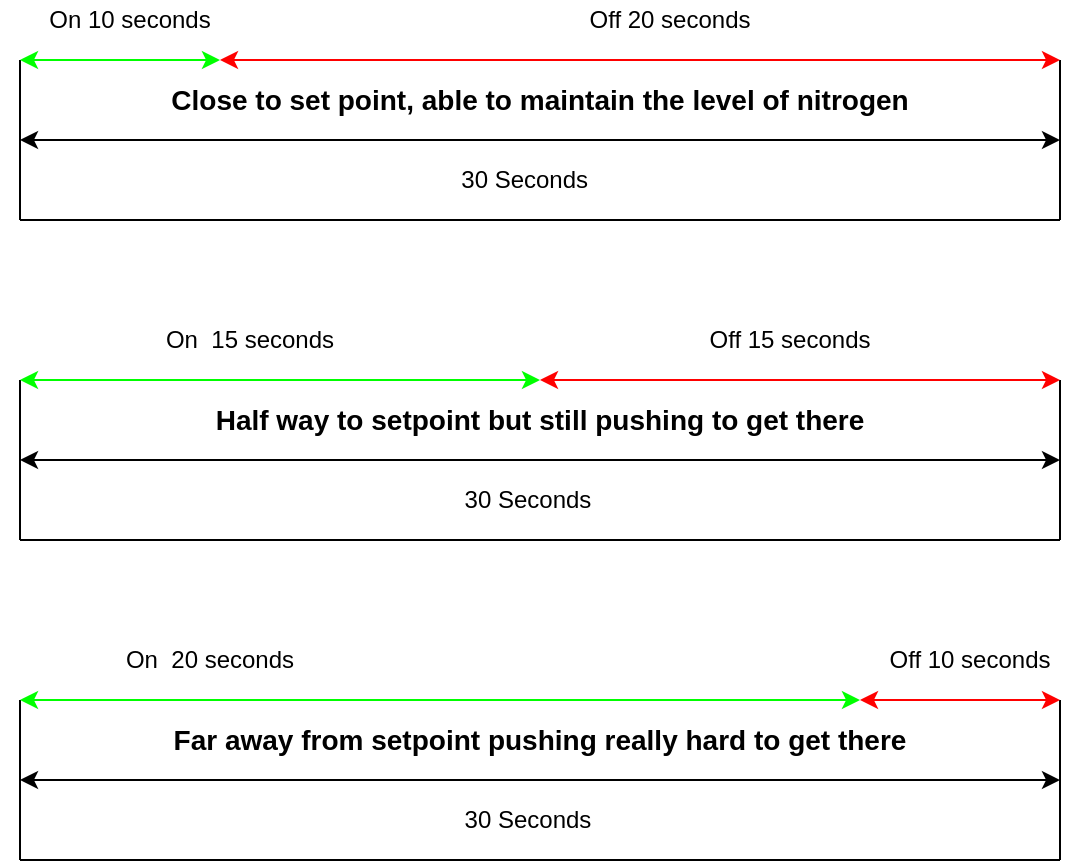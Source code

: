 <mxfile version="21.1.5" type="device">
  <diagram id="H-V0Cn4vGUxnEMWcjWYn" name="Page-1">
    <mxGraphModel dx="700" dy="322" grid="1" gridSize="10" guides="1" tooltips="1" connect="1" arrows="1" fold="1" page="1" pageScale="1" pageWidth="827" pageHeight="1169" math="0" shadow="0">
      <root>
        <mxCell id="0" />
        <mxCell id="1" parent="0" />
        <mxCell id="lje-08sY9-DnI3WqOCEh-1" value="" style="endArrow=none;html=1;" parent="1" edge="1">
          <mxGeometry width="50" height="50" relative="1" as="geometry">
            <mxPoint x="160" y="160" as="sourcePoint" />
            <mxPoint x="680" y="160" as="targetPoint" />
          </mxGeometry>
        </mxCell>
        <mxCell id="lje-08sY9-DnI3WqOCEh-2" value="" style="endArrow=none;html=1;" parent="1" edge="1">
          <mxGeometry width="50" height="50" relative="1" as="geometry">
            <mxPoint x="160" y="160" as="sourcePoint" />
            <mxPoint x="160" y="80" as="targetPoint" />
          </mxGeometry>
        </mxCell>
        <mxCell id="lje-08sY9-DnI3WqOCEh-3" value="" style="endArrow=none;html=1;" parent="1" edge="1">
          <mxGeometry width="50" height="50" relative="1" as="geometry">
            <mxPoint x="680.0" y="160" as="sourcePoint" />
            <mxPoint x="680.0" y="80" as="targetPoint" />
          </mxGeometry>
        </mxCell>
        <mxCell id="lje-08sY9-DnI3WqOCEh-4" value="" style="endArrow=classic;startArrow=classic;html=1;" parent="1" edge="1">
          <mxGeometry width="50" height="50" relative="1" as="geometry">
            <mxPoint x="160" y="120" as="sourcePoint" />
            <mxPoint x="680" y="120" as="targetPoint" />
          </mxGeometry>
        </mxCell>
        <mxCell id="lje-08sY9-DnI3WqOCEh-5" value="" style="endArrow=classic;startArrow=classic;html=1;strokeColor=#00FF00;" parent="1" edge="1">
          <mxGeometry width="50" height="50" relative="1" as="geometry">
            <mxPoint x="160" y="80" as="sourcePoint" />
            <mxPoint x="260" y="80" as="targetPoint" />
          </mxGeometry>
        </mxCell>
        <mxCell id="lje-08sY9-DnI3WqOCEh-8" value="30 Seconds&amp;nbsp;" style="text;html=1;strokeColor=none;fillColor=none;align=center;verticalAlign=middle;whiteSpace=wrap;rounded=0;" parent="1" vertex="1">
          <mxGeometry x="344" y="130" width="140" height="20" as="geometry" />
        </mxCell>
        <mxCell id="lje-08sY9-DnI3WqOCEh-9" value="" style="endArrow=classic;startArrow=classic;html=1;fillColor=#e51400;strokeColor=#FF0000;" parent="1" edge="1">
          <mxGeometry width="50" height="50" relative="1" as="geometry">
            <mxPoint x="260" y="80" as="sourcePoint" />
            <mxPoint x="680" y="80" as="targetPoint" />
          </mxGeometry>
        </mxCell>
        <mxCell id="lje-08sY9-DnI3WqOCEh-11" value="Off 20 seconds" style="text;html=1;strokeColor=none;fillColor=none;align=center;verticalAlign=middle;whiteSpace=wrap;rounded=0;" parent="1" vertex="1">
          <mxGeometry x="430" y="50" width="110" height="20" as="geometry" />
        </mxCell>
        <mxCell id="lje-08sY9-DnI3WqOCEh-21" value="" style="endArrow=none;html=1;" parent="1" edge="1">
          <mxGeometry width="50" height="50" relative="1" as="geometry">
            <mxPoint x="160.0" y="320" as="sourcePoint" />
            <mxPoint x="680" y="320" as="targetPoint" />
          </mxGeometry>
        </mxCell>
        <mxCell id="lje-08sY9-DnI3WqOCEh-22" value="" style="endArrow=none;html=1;" parent="1" edge="1">
          <mxGeometry width="50" height="50" relative="1" as="geometry">
            <mxPoint x="160.0" y="320" as="sourcePoint" />
            <mxPoint x="160.0" y="240" as="targetPoint" />
          </mxGeometry>
        </mxCell>
        <mxCell id="lje-08sY9-DnI3WqOCEh-23" value="" style="endArrow=none;html=1;" parent="1" edge="1">
          <mxGeometry width="50" height="50" relative="1" as="geometry">
            <mxPoint x="680" y="320" as="sourcePoint" />
            <mxPoint x="680" y="240" as="targetPoint" />
          </mxGeometry>
        </mxCell>
        <mxCell id="lje-08sY9-DnI3WqOCEh-24" value="" style="endArrow=classic;startArrow=classic;html=1;" parent="1" edge="1">
          <mxGeometry width="50" height="50" relative="1" as="geometry">
            <mxPoint x="160.0" y="280" as="sourcePoint" />
            <mxPoint x="680" y="280" as="targetPoint" />
          </mxGeometry>
        </mxCell>
        <mxCell id="lje-08sY9-DnI3WqOCEh-25" value="" style="endArrow=classic;startArrow=classic;html=1;strokeColor=#00FF00;" parent="1" edge="1">
          <mxGeometry width="50" height="50" relative="1" as="geometry">
            <mxPoint x="160.0" y="240" as="sourcePoint" />
            <mxPoint x="420" y="240" as="targetPoint" />
          </mxGeometry>
        </mxCell>
        <mxCell id="lje-08sY9-DnI3WqOCEh-26" value="30 Seconds" style="text;html=1;strokeColor=none;fillColor=none;align=center;verticalAlign=middle;whiteSpace=wrap;rounded=0;" parent="1" vertex="1">
          <mxGeometry x="344" y="290" width="140" height="20" as="geometry" />
        </mxCell>
        <mxCell id="lje-08sY9-DnI3WqOCEh-27" value="" style="endArrow=classic;startArrow=classic;html=1;fillColor=#e51400;strokeColor=#FF0000;" parent="1" edge="1">
          <mxGeometry width="50" height="50" relative="1" as="geometry">
            <mxPoint x="420" y="240" as="sourcePoint" />
            <mxPoint x="680" y="240" as="targetPoint" />
          </mxGeometry>
        </mxCell>
        <mxCell id="lje-08sY9-DnI3WqOCEh-28" value="On&amp;nbsp; 15 seconds" style="text;html=1;strokeColor=none;fillColor=none;align=center;verticalAlign=middle;whiteSpace=wrap;rounded=0;" parent="1" vertex="1">
          <mxGeometry x="220" y="210" width="110" height="20" as="geometry" />
        </mxCell>
        <mxCell id="lje-08sY9-DnI3WqOCEh-29" value="Off 15 seconds" style="text;html=1;strokeColor=none;fillColor=none;align=center;verticalAlign=middle;whiteSpace=wrap;rounded=0;" parent="1" vertex="1">
          <mxGeometry x="490" y="210" width="110" height="20" as="geometry" />
        </mxCell>
        <mxCell id="lje-08sY9-DnI3WqOCEh-30" value="On 10 seconds" style="text;html=1;strokeColor=none;fillColor=none;align=center;verticalAlign=middle;whiteSpace=wrap;rounded=0;" parent="1" vertex="1">
          <mxGeometry x="170" y="50" width="90" height="20" as="geometry" />
        </mxCell>
        <mxCell id="lje-08sY9-DnI3WqOCEh-31" value="" style="endArrow=none;html=1;" parent="1" edge="1">
          <mxGeometry width="50" height="50" relative="1" as="geometry">
            <mxPoint x="160.0" y="480" as="sourcePoint" />
            <mxPoint x="680" y="480" as="targetPoint" />
          </mxGeometry>
        </mxCell>
        <mxCell id="lje-08sY9-DnI3WqOCEh-32" value="" style="endArrow=none;html=1;" parent="1" edge="1">
          <mxGeometry width="50" height="50" relative="1" as="geometry">
            <mxPoint x="160.0" y="480" as="sourcePoint" />
            <mxPoint x="160.0" y="400" as="targetPoint" />
          </mxGeometry>
        </mxCell>
        <mxCell id="lje-08sY9-DnI3WqOCEh-33" value="" style="endArrow=none;html=1;" parent="1" edge="1">
          <mxGeometry width="50" height="50" relative="1" as="geometry">
            <mxPoint x="680" y="480" as="sourcePoint" />
            <mxPoint x="680" y="400" as="targetPoint" />
          </mxGeometry>
        </mxCell>
        <mxCell id="lje-08sY9-DnI3WqOCEh-34" value="" style="endArrow=classic;startArrow=classic;html=1;" parent="1" edge="1">
          <mxGeometry width="50" height="50" relative="1" as="geometry">
            <mxPoint x="160.0" y="440" as="sourcePoint" />
            <mxPoint x="680" y="440" as="targetPoint" />
          </mxGeometry>
        </mxCell>
        <mxCell id="lje-08sY9-DnI3WqOCEh-35" value="" style="endArrow=classic;startArrow=classic;html=1;strokeColor=#00FF00;" parent="1" edge="1">
          <mxGeometry width="50" height="50" relative="1" as="geometry">
            <mxPoint x="160.0" y="400" as="sourcePoint" />
            <mxPoint x="580" y="400" as="targetPoint" />
          </mxGeometry>
        </mxCell>
        <mxCell id="lje-08sY9-DnI3WqOCEh-36" value="30 Seconds" style="text;html=1;strokeColor=none;fillColor=none;align=center;verticalAlign=middle;whiteSpace=wrap;rounded=0;" parent="1" vertex="1">
          <mxGeometry x="344" y="450" width="140" height="20" as="geometry" />
        </mxCell>
        <mxCell id="lje-08sY9-DnI3WqOCEh-37" value="" style="endArrow=classic;startArrow=classic;html=1;fillColor=#e51400;strokeColor=#FF0000;" parent="1" edge="1">
          <mxGeometry width="50" height="50" relative="1" as="geometry">
            <mxPoint x="580" y="400" as="sourcePoint" />
            <mxPoint x="680" y="400" as="targetPoint" />
          </mxGeometry>
        </mxCell>
        <mxCell id="lje-08sY9-DnI3WqOCEh-38" value="On&amp;nbsp; 20 seconds" style="text;html=1;strokeColor=none;fillColor=none;align=center;verticalAlign=middle;whiteSpace=wrap;rounded=0;" parent="1" vertex="1">
          <mxGeometry x="200" y="370" width="110" height="20" as="geometry" />
        </mxCell>
        <mxCell id="lje-08sY9-DnI3WqOCEh-39" value="Off 10 seconds" style="text;html=1;strokeColor=none;fillColor=none;align=center;verticalAlign=middle;whiteSpace=wrap;rounded=0;" parent="1" vertex="1">
          <mxGeometry x="580" y="370" width="110" height="20" as="geometry" />
        </mxCell>
        <mxCell id="lje-08sY9-DnI3WqOCEh-40" value="Close to set point, able to maintain the level of nitrogen" style="text;html=1;strokeColor=none;fillColor=none;align=center;verticalAlign=middle;whiteSpace=wrap;rounded=0;fontStyle=1;fontSize=14;" parent="1" vertex="1">
          <mxGeometry x="150" y="90" width="540" height="20" as="geometry" />
        </mxCell>
        <mxCell id="lje-08sY9-DnI3WqOCEh-41" value="Half way to setpoint but still pushing to get there" style="text;html=1;strokeColor=none;fillColor=none;align=center;verticalAlign=middle;whiteSpace=wrap;rounded=0;fontStyle=1;fontSize=14;" parent="1" vertex="1">
          <mxGeometry x="250" y="250" width="340" height="20" as="geometry" />
        </mxCell>
        <mxCell id="lje-08sY9-DnI3WqOCEh-42" value="Far away from setpoint pushing really hard to get there" style="text;html=1;strokeColor=none;fillColor=none;align=center;verticalAlign=middle;whiteSpace=wrap;rounded=0;fontStyle=1;fontSize=14;" parent="1" vertex="1">
          <mxGeometry x="190" y="410" width="460" height="20" as="geometry" />
        </mxCell>
      </root>
    </mxGraphModel>
  </diagram>
</mxfile>
